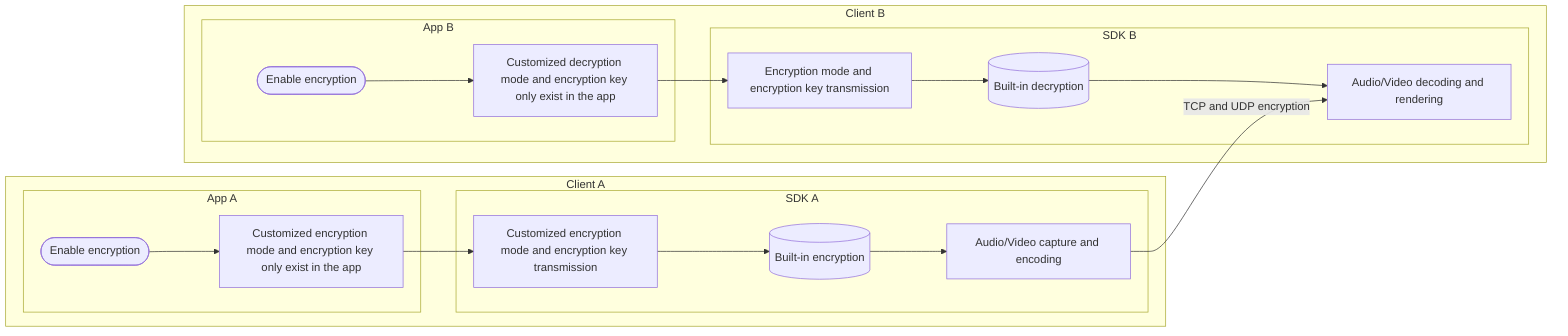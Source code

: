 flowchart LR
    subgraph ClientA["Client A"]
        direction LR
        subgraph AppA["App A"]
            EnableEncryptionA([Enable encryption])
            CustomEncryptionAppA[Customized encryption mode and encryption key only exist in the app]
        end
        subgraph SDKA["SDK A"]
            CustomEncryptionSDKA[Customized encryption mode and encryption key transmission]
            BuiltInEncSDKA[(Built-in encryption)]
            AVCaptureEncodeSDKA[Audio/Video capture and encoding]
        end
        EnableEncryptionA --> CustomEncryptionAppA
        CustomEncryptionAppA --> CustomEncryptionSDKA
        CustomEncryptionSDKA --> BuiltInEncSDKA
        BuiltInEncSDKA --> AVCaptureEncodeSDKA
    end
    
    subgraph ClientB["Client B"]
        direction LR
        subgraph AppB["App B"]
            EnableEncryptionB([Enable encryption])
            CustomDecryptionAppB[Customized decryption mode and encryption key only exist in the app]
        end
        subgraph SDKB["SDK B"]
            CustomDecryptionSDKB[Encryption mode and encryption key transmission]
            BuiltInDecSDKB[(Built-in decryption)]
            AVDecodeRenderSDKB[Audio/Video decoding and rendering]
        end
        EnableEncryptionB --> CustomDecryptionAppB
        CustomDecryptionAppB --> CustomDecryptionSDKB
        CustomDecryptionSDKB --> BuiltInDecSDKB
        BuiltInDecSDKB --> AVDecodeRenderSDKB
    end
    
    AVCaptureEncodeSDKA -->|TCP and UDP encryption| AVDecodeRenderSDKB